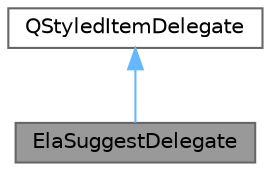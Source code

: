 digraph "ElaSuggestDelegate"
{
 // LATEX_PDF_SIZE
  bgcolor="transparent";
  edge [fontname=Helvetica,fontsize=10,labelfontname=Helvetica,labelfontsize=10];
  node [fontname=Helvetica,fontsize=10,shape=box,height=0.2,width=0.4];
  Node1 [id="Node000001",label="ElaSuggestDelegate",height=0.2,width=0.4,color="gray40", fillcolor="grey60", style="filled", fontcolor="black",tooltip="建议项委托，负责绘制建议项"];
  Node2 -> Node1 [id="edge1_Node000001_Node000002",dir="back",color="steelblue1",style="solid",tooltip=" "];
  Node2 [id="Node000002",label="QStyledItemDelegate",height=0.2,width=0.4,color="gray40", fillcolor="white", style="filled",tooltip=" "];
}
